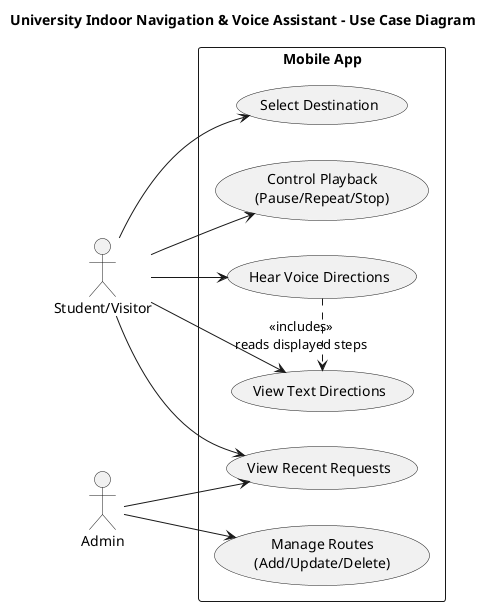 @startuml
title University Indoor Navigation & Voice Assistant - Use Case Diagram

left to right direction
actor "Student/Visitor" as User
actor "Admin" as Admin

rectangle "Mobile App" {
  usecase "Select Destination" as UC_Select
  usecase "View Text Directions" as UC_View
  usecase "Hear Voice Directions" as UC_Hear
  usecase "Control Playback\n(Pause/Repeat/Stop)" as UC_Playback
  usecase "View Recent Requests" as UC_Logs
  usecase "Manage Routes\n(Add/Update/Delete)" as UC_Manage
}

User --> UC_Select
User --> UC_View
User --> UC_Hear
User --> UC_Playback
User --> UC_Logs

Admin --> UC_Manage
Admin --> UC_Logs

UC_Hear .> UC_View : <<includes>>\nreads displayed steps

@enduml
